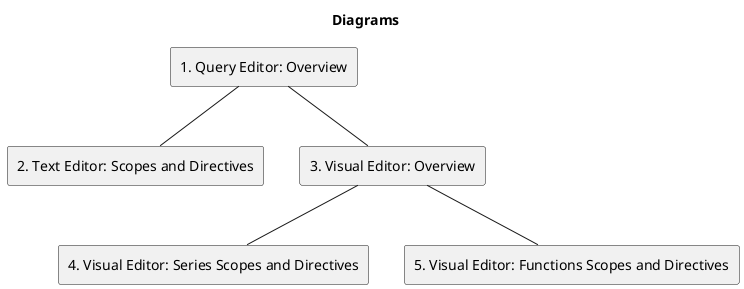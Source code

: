 @startuml

title Diagrams

rectangle "1. Query Editor: Overview" as Root
rectangle "2. Text Editor: Scopes and Directives" as TextEditor
rectangle "3. Visual Editor: Overview" as VisualEditorOverview
rectangle "4. Visual Editor: Series Scopes and Directives" as VisualEditorSeriesScopesAndDirectives
rectangle "5. Visual Editor: Functions Scopes and Directives" as VisualEditorFunctionsScopesAndDirectives

Root -- TextEditor
Root -- VisualEditorOverview

VisualEditorOverview -- VisualEditorSeriesScopesAndDirectives
VisualEditorOverview -- VisualEditorFunctionsScopesAndDirectives

@enduml
